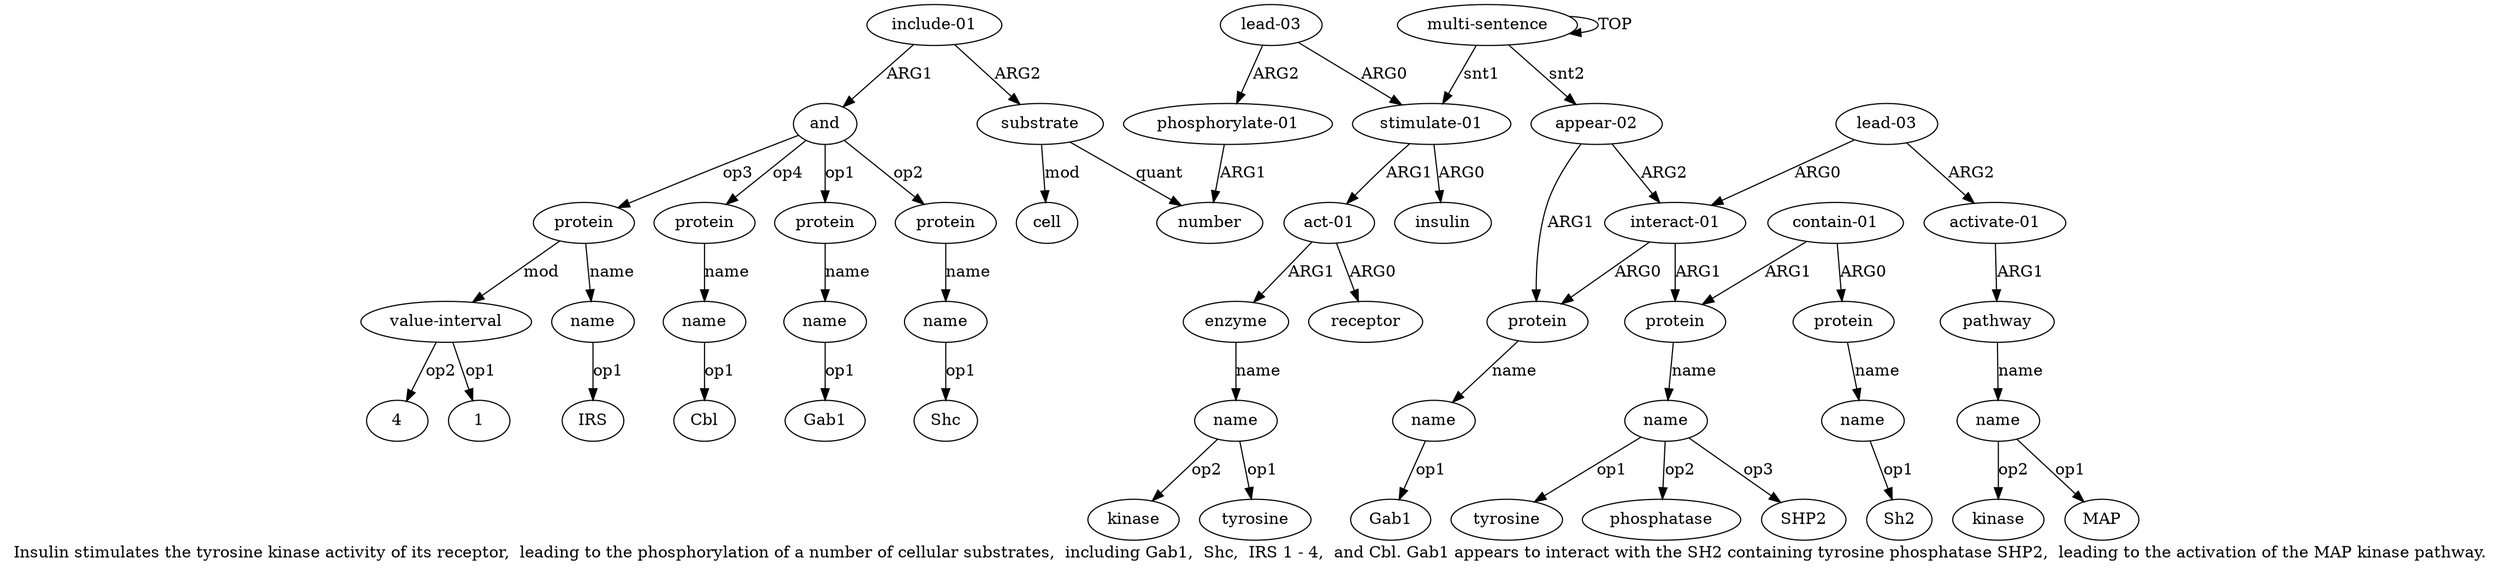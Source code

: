 digraph  {
	graph [label="Insulin stimulates the tyrosine kinase activity of its receptor,  leading to the phosphorylation of a number of cellular substrates,  \
including Gab1,  Shc,  IRS 1 - 4,  and Cbl. Gab1 appears to interact with the SH2 containing tyrosine phosphatase SHP2,  leading \
to the activation of the MAP kinase pathway."];
	node [label="\N"];
	a20	 [color=black,
		gold_ind=20,
		gold_label="value-interval",
		label="value-interval",
		test_ind=20,
		test_label="value-interval"];
	"a20 4"	 [color=black,
		gold_ind=-1,
		gold_label=4,
		label=4,
		test_ind=-1,
		test_label=4];
	a20 -> "a20 4" [key=0,
	color=black,
	gold_label=op2,
	label=op2,
	test_label=op2];
"a20 1" [color=black,
	gold_ind=-1,
	gold_label=1,
	label=1,
	test_ind=-1,
	test_label=1];
a20 -> "a20 1" [key=0,
color=black,
gold_label=op1,
label=op1,
test_label=op1];
a21 [color=black,
gold_ind=21,
gold_label=protein,
label=protein,
test_ind=21,
test_label=protein];
a22 [color=black,
gold_ind=22,
gold_label=name,
label=name,
test_ind=22,
test_label=name];
a21 -> a22 [key=0,
color=black,
gold_label=name,
label=name,
test_label=name];
"a22 Cbl" [color=black,
gold_ind=-1,
gold_label=Cbl,
label=Cbl,
test_ind=-1,
test_label=Cbl];
a22 -> "a22 Cbl" [key=0,
color=black,
gold_label=op1,
label=op1,
test_label=op1];
a23 [color=black,
gold_ind=23,
gold_label="appear-02",
label="appear-02",
test_ind=23,
test_label="appear-02"];
a24 [color=black,
gold_ind=24,
gold_label=protein,
label=protein,
test_ind=24,
test_label=protein];
a23 -> a24 [key=0,
color=black,
gold_label=ARG1,
label=ARG1,
test_label=ARG1];
a26 [color=black,
gold_ind=26,
gold_label="interact-01",
label="interact-01",
test_ind=26,
test_label="interact-01"];
a23 -> a26 [key=0,
color=black,
gold_label=ARG2,
label=ARG2,
test_label=ARG2];
a25 [color=black,
gold_ind=25,
gold_label=name,
label=name,
test_ind=25,
test_label=name];
a24 -> a25 [key=0,
color=black,
gold_label=name,
label=name,
test_label=name];
"a25 Gab1" [color=black,
gold_ind=-1,
gold_label=Gab1,
label=Gab1,
test_ind=-1,
test_label=Gab1];
a25 -> "a25 Gab1" [key=0,
color=black,
gold_label=op1,
label=op1,
test_label=op1];
a26 -> a24 [key=0,
color=black,
gold_label=ARG0,
label=ARG0,
test_label=ARG0];
a27 [color=black,
gold_ind=27,
gold_label=protein,
label=protein,
test_ind=27,
test_label=protein];
a26 -> a27 [key=0,
color=black,
gold_label=ARG1,
label=ARG1,
test_label=ARG1];
a28 [color=black,
gold_ind=28,
gold_label=name,
label=name,
test_ind=28,
test_label=name];
a27 -> a28 [key=0,
color=black,
gold_label=name,
label=name,
test_label=name];
"a28 tyrosine" [color=black,
gold_ind=-1,
gold_label=tyrosine,
label=tyrosine,
test_ind=-1,
test_label=tyrosine];
a28 -> "a28 tyrosine" [key=0,
color=black,
gold_label=op1,
label=op1,
test_label=op1];
"a28 phosphatase" [color=black,
gold_ind=-1,
gold_label=phosphatase,
label=phosphatase,
test_ind=-1,
test_label=phosphatase];
a28 -> "a28 phosphatase" [key=0,
color=black,
gold_label=op2,
label=op2,
test_label=op2];
"a28 SHP2" [color=black,
gold_ind=-1,
gold_label=SHP2,
label=SHP2,
test_ind=-1,
test_label=SHP2];
a28 -> "a28 SHP2" [key=0,
color=black,
gold_label=op3,
label=op3,
test_label=op3];
a29 [color=black,
gold_ind=29,
gold_label="contain-01",
label="contain-01",
test_ind=29,
test_label="contain-01"];
a29 -> a27 [key=0,
color=black,
gold_label=ARG1,
label=ARG1,
test_label=ARG1];
a30 [color=black,
gold_ind=30,
gold_label=protein,
label=protein,
test_ind=30,
test_label=protein];
a29 -> a30 [key=0,
color=black,
gold_label=ARG0,
label=ARG0,
test_label=ARG0];
a31 [color=black,
gold_ind=31,
gold_label=name,
label=name,
test_ind=31,
test_label=name];
"a31 Sh2" [color=black,
gold_ind=-1,
gold_label=Sh2,
label=Sh2,
test_ind=-1,
test_label=Sh2];
a31 -> "a31 Sh2" [key=0,
color=black,
gold_label=op1,
label=op1,
test_label=op1];
a30 -> a31 [key=0,
color=black,
gold_label=name,
label=name,
test_label=name];
"a35 kinase" [color=black,
gold_ind=-1,
gold_label=kinase,
label=kinase,
test_ind=-1,
test_label=kinase];
a33 [color=black,
gold_ind=33,
gold_label="activate-01",
label="activate-01",
test_ind=33,
test_label="activate-01"];
a34 [color=black,
gold_ind=34,
gold_label=pathway,
label=pathway,
test_ind=34,
test_label=pathway];
a33 -> a34 [key=0,
color=black,
gold_label=ARG1,
label=ARG1,
test_label=ARG1];
a35 [color=black,
gold_ind=35,
gold_label=name,
label=name,
test_ind=35,
test_label=name];
a35 -> "a35 kinase" [key=0,
color=black,
gold_label=op2,
label=op2,
test_label=op2];
"a35 MAP" [color=black,
gold_ind=-1,
gold_label=MAP,
label=MAP,
test_ind=-1,
test_label=MAP];
a35 -> "a35 MAP" [key=0,
color=black,
gold_label=op1,
label=op1,
test_label=op1];
"a6 kinase" [color=black,
gold_ind=-1,
gold_label=kinase,
label=kinase,
test_ind=-1,
test_label=kinase];
a34 -> a35 [key=0,
color=black,
gold_label=name,
label=name,
test_label=name];
"a15 Gab1" [color=black,
gold_ind=-1,
gold_label=Gab1,
label=Gab1,
test_ind=-1,
test_label=Gab1];
a32 [color=black,
gold_ind=32,
gold_label="lead-03",
label="lead-03",
test_ind=32,
test_label="lead-03"];
a32 -> a26 [key=0,
color=black,
gold_label=ARG0,
label=ARG0,
test_label=ARG0];
a32 -> a33 [key=0,
color=black,
gold_label=ARG2,
label=ARG2,
test_label=ARG2];
a15 [color=black,
gold_ind=15,
gold_label=name,
label=name,
test_ind=15,
test_label=name];
a15 -> "a15 Gab1" [key=0,
color=black,
gold_label=op1,
label=op1,
test_label=op1];
a14 [color=black,
gold_ind=14,
gold_label=protein,
label=protein,
test_ind=14,
test_label=protein];
a14 -> a15 [key=0,
color=black,
gold_label=name,
label=name,
test_label=name];
a17 [color=black,
gold_ind=17,
gold_label=name,
label=name,
test_ind=17,
test_label=name];
"a17 Shc" [color=black,
gold_ind=-1,
gold_label=Shc,
label=Shc,
test_ind=-1,
test_label=Shc];
a17 -> "a17 Shc" [key=0,
color=black,
gold_label=op1,
label=op1,
test_label=op1];
a16 [color=black,
gold_ind=16,
gold_label=protein,
label=protein,
test_ind=16,
test_label=protein];
a16 -> a17 [key=0,
color=black,
gold_label=name,
label=name,
test_label=name];
a11 [color=black,
gold_ind=11,
gold_label=cell,
label=cell,
test_ind=11,
test_label=cell];
a10 [color=black,
gold_ind=10,
gold_label=substrate,
label=substrate,
test_ind=10,
test_label=substrate];
a10 -> a11 [key=0,
color=black,
gold_label=mod,
label=mod,
test_label=mod];
a9 [color=black,
gold_ind=9,
gold_label=number,
label=number,
test_ind=9,
test_label=number];
a10 -> a9 [key=0,
color=black,
gold_label=quant,
label=quant,
test_label=quant];
a13 [color=black,
gold_ind=13,
gold_label=and,
label=and,
test_ind=13,
test_label=and];
a13 -> a21 [key=0,
color=black,
gold_label=op4,
label=op4,
test_label=op4];
a13 -> a14 [key=0,
color=black,
gold_label=op1,
label=op1,
test_label=op1];
a13 -> a16 [key=0,
color=black,
gold_label=op2,
label=op2,
test_label=op2];
a18 [color=black,
gold_ind=18,
gold_label=protein,
label=protein,
test_ind=18,
test_label=protein];
a13 -> a18 [key=0,
color=black,
gold_label=op3,
label=op3,
test_label=op3];
a12 [color=black,
gold_ind=12,
gold_label="include-01",
label="include-01",
test_ind=12,
test_label="include-01"];
a12 -> a10 [key=0,
color=black,
gold_label=ARG2,
label=ARG2,
test_label=ARG2];
a12 -> a13 [key=0,
color=black,
gold_label=ARG1,
label=ARG1,
test_label=ARG1];
a19 [color=black,
gold_ind=19,
gold_label=name,
label=name,
test_ind=19,
test_label=name];
"a19 IRS" [color=black,
gold_ind=-1,
gold_label=IRS,
label=IRS,
test_ind=-1,
test_label=IRS];
a19 -> "a19 IRS" [key=0,
color=black,
gold_label=op1,
label=op1,
test_label=op1];
a18 -> a20 [key=0,
color=black,
gold_label=mod,
label=mod,
test_label=mod];
a18 -> a19 [key=0,
color=black,
gold_label=name,
label=name,
test_label=name];
a1 [color=black,
gold_ind=1,
gold_label="stimulate-01",
label="stimulate-01",
test_ind=1,
test_label="stimulate-01"];
a3 [color=black,
gold_ind=3,
gold_label="act-01",
label="act-01",
test_ind=3,
test_label="act-01"];
a1 -> a3 [key=0,
color=black,
gold_label=ARG1,
label=ARG1,
test_label=ARG1];
a2 [color=black,
gold_ind=2,
gold_label=insulin,
label=insulin,
test_ind=2,
test_label=insulin];
a1 -> a2 [key=0,
color=black,
gold_label=ARG0,
label=ARG0,
test_label=ARG0];
a0 [color=black,
gold_ind=0,
gold_label="multi-sentence",
label="multi-sentence",
test_ind=0,
test_label="multi-sentence"];
a0 -> a23 [key=0,
color=black,
gold_label=snt2,
label=snt2,
test_label=snt2];
a0 -> a1 [key=0,
color=black,
gold_label=snt1,
label=snt1,
test_label=snt1];
a0 -> a0 [key=0,
color=black,
gold_label=TOP,
label=TOP,
test_label=TOP];
a5 [color=black,
gold_ind=5,
gold_label=enzyme,
label=enzyme,
test_ind=5,
test_label=enzyme];
a3 -> a5 [key=0,
color=black,
gold_label=ARG1,
label=ARG1,
test_label=ARG1];
a4 [color=black,
gold_ind=4,
gold_label=receptor,
label=receptor,
test_ind=4,
test_label=receptor];
a3 -> a4 [key=0,
color=black,
gold_label=ARG0,
label=ARG0,
test_label=ARG0];
a6 [color=black,
gold_ind=6,
gold_label=name,
label=name,
test_ind=6,
test_label=name];
a5 -> a6 [key=0,
color=black,
gold_label=name,
label=name,
test_label=name];
a7 [color=black,
gold_ind=7,
gold_label="lead-03",
label="lead-03",
test_ind=7,
test_label="lead-03"];
a7 -> a1 [key=0,
color=black,
gold_label=ARG0,
label=ARG0,
test_label=ARG0];
a8 [color=black,
gold_ind=8,
gold_label="phosphorylate-01",
label="phosphorylate-01",
test_ind=8,
test_label="phosphorylate-01"];
a7 -> a8 [key=0,
color=black,
gold_label=ARG2,
label=ARG2,
test_label=ARG2];
a6 -> "a6 kinase" [key=0,
color=black,
gold_label=op2,
label=op2,
test_label=op2];
"a6 tyrosine" [color=black,
gold_ind=-1,
gold_label=tyrosine,
label=tyrosine,
test_ind=-1,
test_label=tyrosine];
a6 -> "a6 tyrosine" [key=0,
color=black,
gold_label=op1,
label=op1,
test_label=op1];
a8 -> a9 [key=0,
color=black,
gold_label=ARG1,
label=ARG1,
test_label=ARG1];
}
